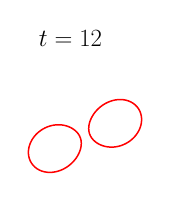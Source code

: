 \begin{tikzpicture}[scale=0.36]

\begin{axis}[
  xmin = -6,
  xmax = 2,
  ymin = -2,
  ymax = 2,
  axis equal = true,
  hide axis,
  title = {\Huge$t=12$}
  ]

\addplot [mark=none,red,line width=1.5] table{
-1.036e+00 9.603e-01
-1.085e+00 8.838e-01
-1.13e+00 8.036e-01
-1.169e+00 7.195e-01
-1.202e+00 6.314e-01
-1.227e+00 5.393e-01
-1.243e+00 4.435e-01
-1.247e+00 3.446e-01
-1.239e+00 2.442e-01
-1.215e+00 1.444e-01
-1.175e+00 4.812e-02
-1.119e+00 -4.19e-02
-1.049e+00 -1.236e-01
-9.673e-01 -1.957e-01
-8.768e-01 -2.578e-01
-7.792e-01 -3.096e-01
-6.764e-01 -3.507e-01
-5.699e-01 -3.81e-01
-4.613e-01 -4.007e-01
-3.52e-01 -4.099e-01
-2.433e-01 -4.089e-01
-1.364e-01 -3.984e-01
-3.226e-02 -3.791e-01
6.825e-02 -3.516e-01
1.645e-01 -3.168e-01
2.56e-01 -2.754e-01
3.425e-01 -2.281e-01
4.237e-01 -1.756e-01
4.995e-01 -1.182e-01
5.698e-01 -5.637e-02
6.347e-01 9.556e-03
6.94e-01 7.945e-02
7.477e-01 1.533e-01
7.956e-01 2.31e-01
8.373e-01 3.127e-01
8.724e-01 3.984e-01
9.002e-01 4.88e-01
9.197e-01 5.812e-01
9.299e-01 6.776e-01
9.298e-01 7.764e-01
9.181e-01 8.765e-01
8.939e-01 9.762e-01
8.565e-01 1.074e+00
8.055e-01 1.167e+00
7.415e-01 1.253e+00
6.652e-01 1.331e+00
5.783e-01 1.398e+00
4.827e-01 1.453e+00
3.806e-01 1.496e+00
2.741e-01 1.526e+00
1.652e-01 1.544e+00
5.574e-02 1.55e+00
-5.282e-02 1.546e+00
-1.592e-01 1.531e+00
-2.625e-01 1.508e+00
-3.618e-01 1.476e+00
-4.567e-01 1.438e+00
-5.468e-01 1.394e+00
-6.318e-01 1.344e+00
-7.117e-01 1.29e+00
-7.864e-01 1.231e+00
-8.561e-01 1.169e+00
-9.209e-01 1.103e+00
-9.807e-01 1.033e+00
-1.036e+00 9.603e-01
};

\addplot [mark=none,red,line width=1.5] table{
-3.548e+00 -5.328e-02
-3.596e+00 -1.31e-01
-3.637e+00 -2.127e-01
-3.672e+00 -2.984e-01
-3.7e+00 -3.88e-01
-3.72e+00 -4.812e-01
-3.73e+00 -5.776e-01
-3.73e+00 -6.764e-01
-3.718e+00 -7.765e-01
-3.694e+00 -8.762e-01
-3.656e+00 -9.737e-01
-3.606e+00 -1.067e+00
-3.541e+00 -1.153e+00
-3.465e+00 -1.231e+00
-3.378e+00 -1.298e+00
-3.283e+00 -1.353e+00
-3.181e+00 -1.396e+00
-3.074e+00 -1.426e+00
-2.965e+00 -1.444e+00
-2.856e+00 -1.45e+00
-2.747e+00 -1.446e+00
-2.641e+00 -1.431e+00
-2.538e+00 -1.408e+00
-2.438e+00 -1.377e+00
-2.343e+00 -1.338e+00
-2.253e+00 -1.294e+00
-2.168e+00 -1.244e+00
-2.088e+00 -1.19e+00
-2.014e+00 -1.131e+00
-1.944e+00 -1.069e+00
-1.879e+00 -1.003e+00
-1.819e+00 -9.332e-01
-1.764e+00 -8.603e-01
-1.714e+00 -7.838e-01
-1.67e+00 -7.036e-01
-1.631e+00 -6.195e-01
-1.598e+00 -5.314e-01
-1.573e+00 -4.393e-01
-1.557e+00 -3.435e-01
-1.553e+00 -2.446e-01
-1.561e+00 -1.442e-01
-1.585e+00 -4.442e-02
-1.625e+00 5.188e-02
-1.681e+00 1.419e-01
-1.751e+00 2.236e-01
-1.833e+00 2.957e-01
-1.923e+00 3.578e-01
-2.021e+00 4.096e-01
-2.124e+00 4.507e-01
-2.23e+00 4.81e-01
-2.339e+00 5.007e-01
-2.448e+00 5.099e-01
-2.557e+00 5.089e-01
-2.664e+00 4.984e-01
-2.768e+00 4.791e-01
-2.868e+00 4.516e-01
-2.965e+00 4.168e-01
-3.056e+00 3.754e-01
-3.143e+00 3.281e-01
-3.224e+00 2.756e-01
-3.3e+00 2.182e-01
-3.37e+00 1.564e-01
-3.435e+00 9.044e-02
-3.494e+00 2.055e-02
-3.548e+00 -5.328e-02
};

\end{axis}
\end{tikzpicture}

